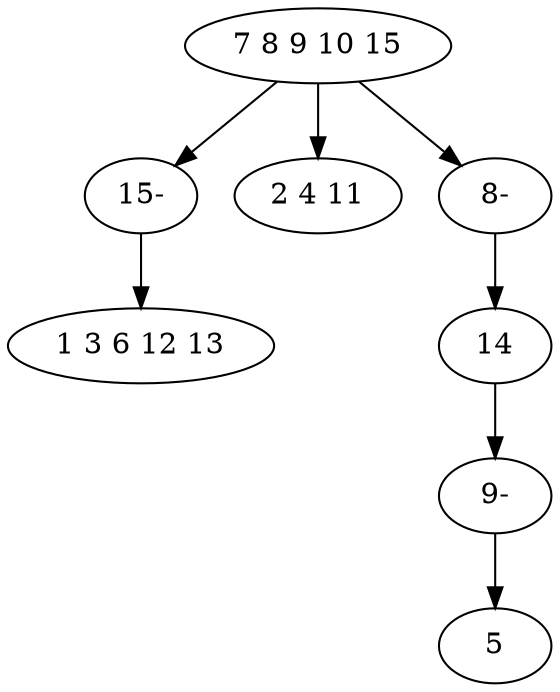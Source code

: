 digraph true_tree {
	"0" -> "5"
	"0" -> "2"
	"0" -> "6"
	"3" -> "7"
	"5" -> "1"
	"6" -> "3"
	"7" -> "4"
	"0" [label="7 8 9 10 15"];
	"1" [label="1 3 6 12 13"];
	"2" [label="2 4 11"];
	"3" [label="14"];
	"4" [label="5"];
	"5" [label="15-"];
	"6" [label="8-"];
	"7" [label="9-"];
}
